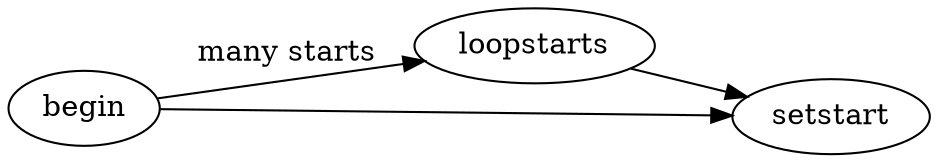 digraph {
	rankdir = LR
	begin
	begin -> loopstarts [label="many starts"]
	loopstarts -> setstart
	begin -> setstart
}